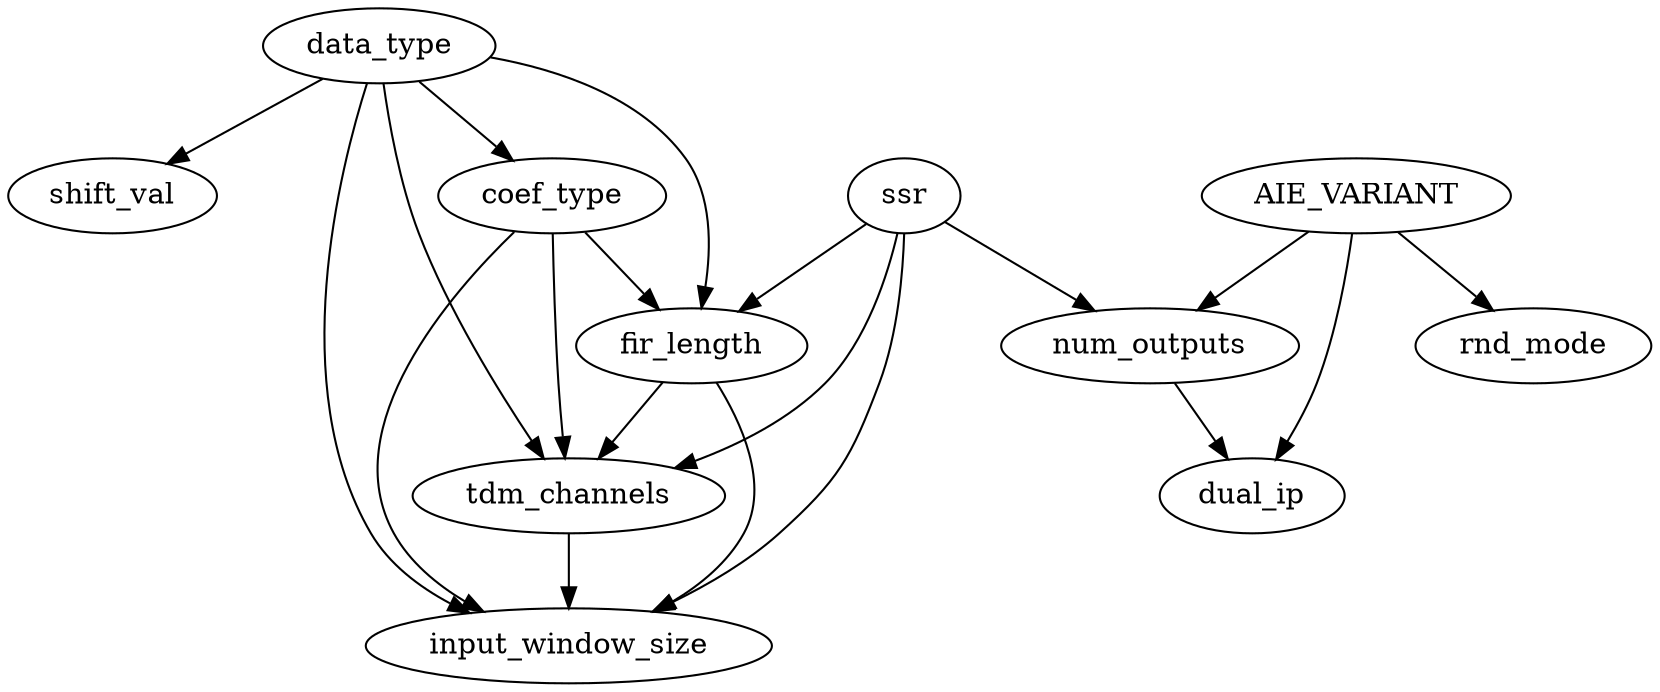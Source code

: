 digraph G {
data_type -> input_window_size;
coef_type -> input_window_size;
fir_length -> input_window_size;
ssr -> input_window_size;
tdm_channels -> input_window_size;
data_type -> tdm_channels;
coef_type -> tdm_channels;
ssr -> tdm_channels;
fir_length -> tdm_channels;
ssr -> num_outputs;
AIE_VARIANT -> num_outputs;
data_type -> shift_val;
data_type -> coef_type;
num_outputs -> dual_ip;
AIE_VARIANT -> dual_ip;
data_type -> fir_length;
coef_type -> fir_length;
ssr -> fir_length;
AIE_VARIANT -> rnd_mode;
}
